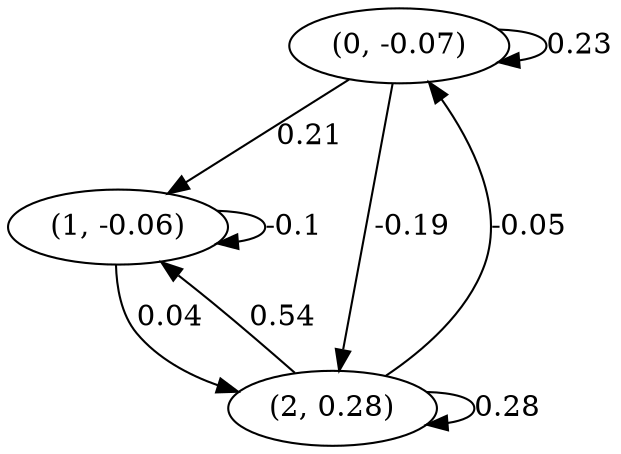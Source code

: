 digraph {
    0 [ label = "(0, -0.07)" ]
    1 [ label = "(1, -0.06)" ]
    2 [ label = "(2, 0.28)" ]
    0 -> 0 [ label = "0.23" ]
    1 -> 1 [ label = "-0.1" ]
    2 -> 2 [ label = "0.28" ]
    2 -> 0 [ label = "-0.05" ]
    0 -> 1 [ label = "0.21" ]
    2 -> 1 [ label = "0.54" ]
    0 -> 2 [ label = "-0.19" ]
    1 -> 2 [ label = "0.04" ]
}

